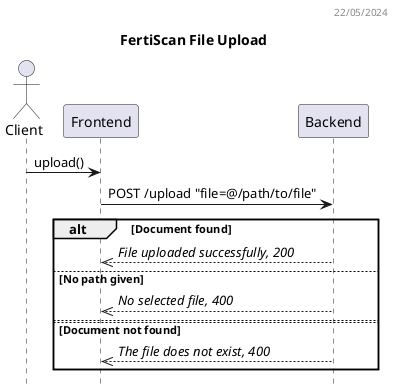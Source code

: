 @startuml Upload DSS
header 22/05/2024

title FertiScan File Upload
hide empty members
hide footbox

actor "Client" as C
participant Frontend as F
participant Backend as B

C -> F: upload()
F -> B: POST /upload "file=@/path/to/file"
alt Document found
F <<-- B: //File uploaded successfully, 200//
else No path given
F <<-- B: //No selected file, 400//
else
else Document not found
F <<-- B: //The file does not exist, 400//
end

@enduml
